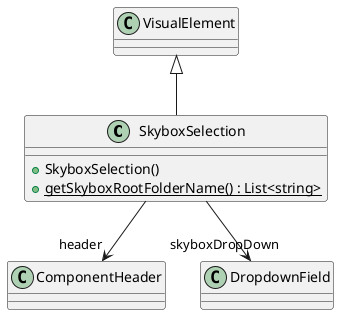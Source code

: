 @startuml
class SkyboxSelection {
    + SkyboxSelection()
    + {static} getSkyboxRootFolderName() : List<string>
}
VisualElement <|-- SkyboxSelection
SkyboxSelection --> "header" ComponentHeader
SkyboxSelection --> "skyboxDropDown" DropdownField
@enduml
